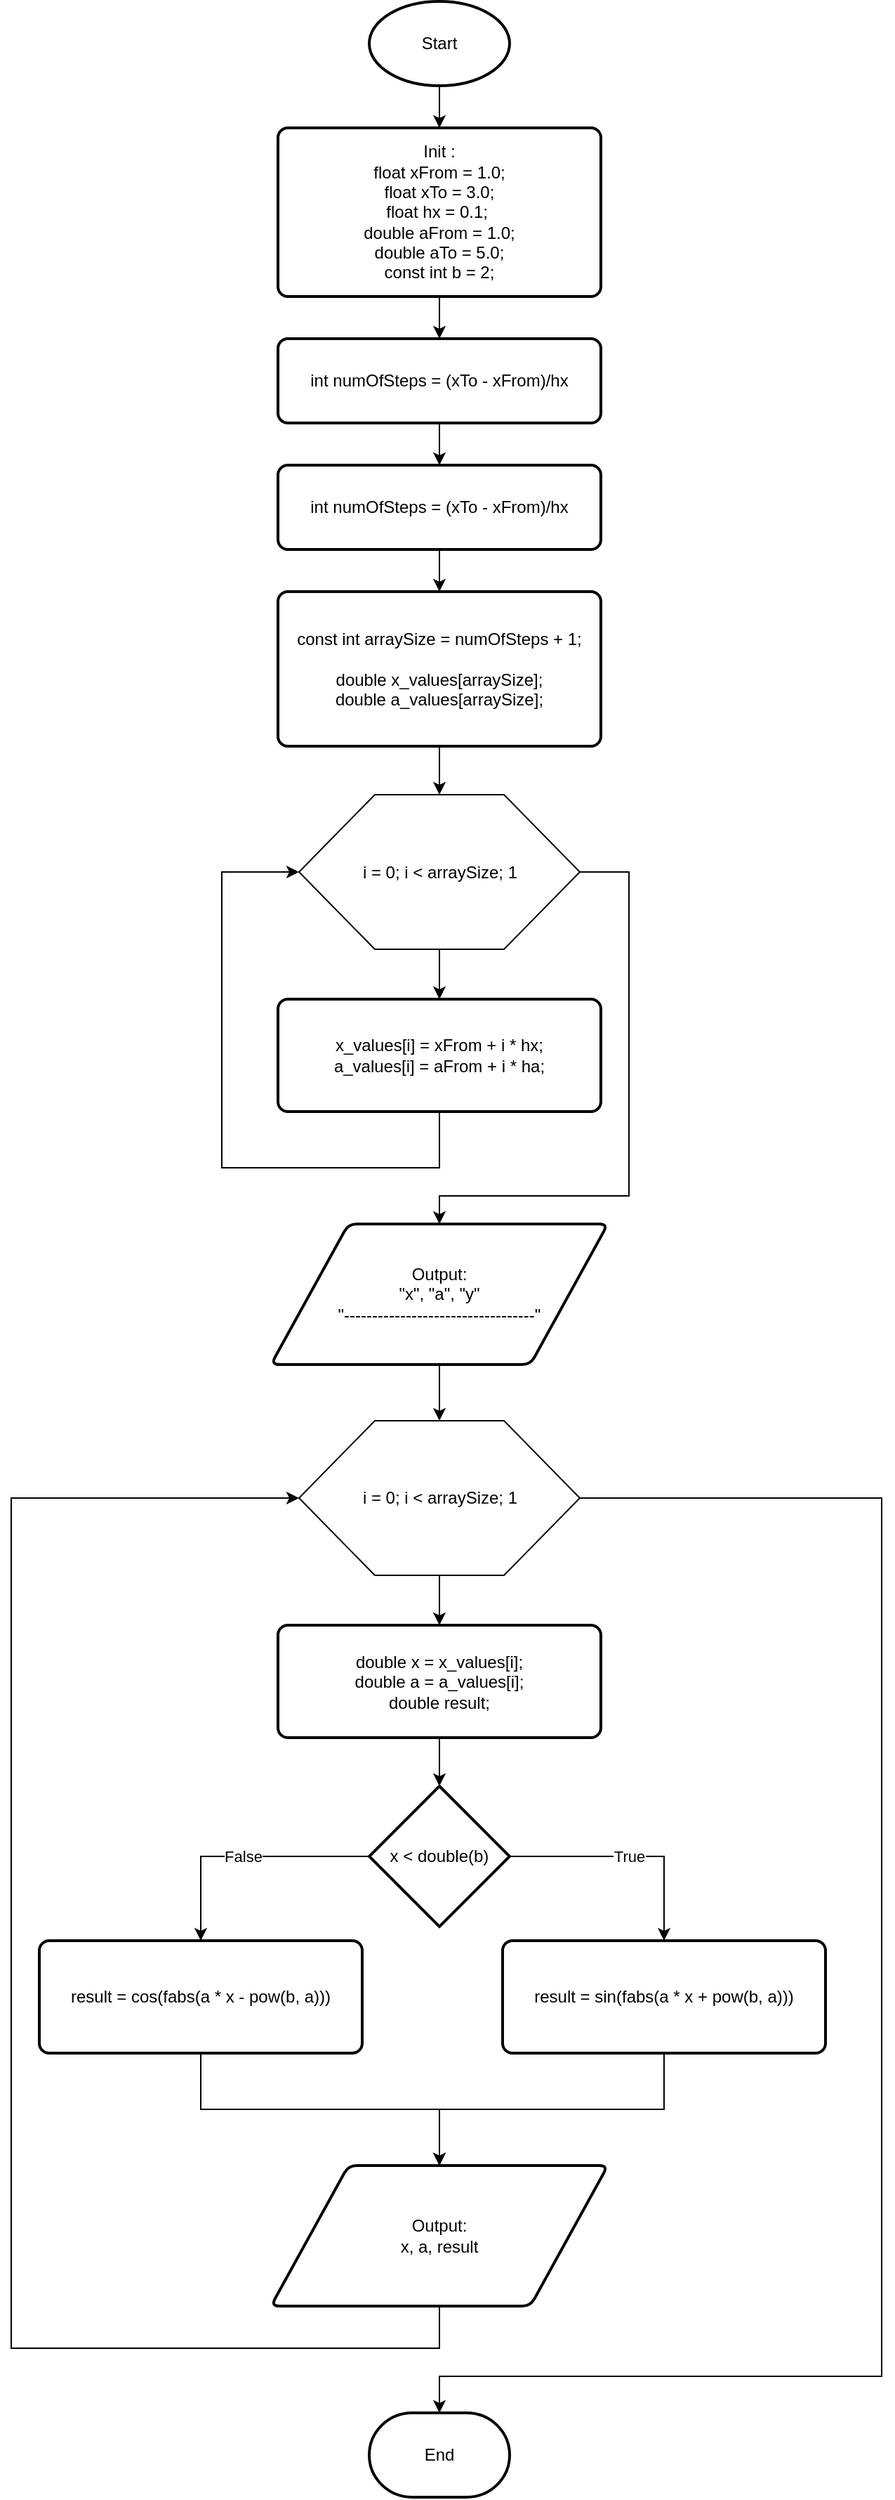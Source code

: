 <mxfile version="22.1.2" type="device">
  <diagram id="C5RBs43oDa-KdzZeNtuy" name="Page-1">
    <mxGraphModel dx="2716" dy="1740" grid="1" gridSize="10" guides="1" tooltips="1" connect="1" arrows="1" fold="1" page="1" pageScale="1" pageWidth="827" pageHeight="1169" math="0" shadow="0">
      <root>
        <mxCell id="WIyWlLk6GJQsqaUBKTNV-0" />
        <mxCell id="WIyWlLk6GJQsqaUBKTNV-1" parent="WIyWlLk6GJQsqaUBKTNV-0" />
        <mxCell id="H4GcMONbu6YaaHInTbg2-1" style="edgeStyle=orthogonalEdgeStyle;rounded=0;orthogonalLoop=1;jettySize=auto;html=1;exitX=0.5;exitY=1;exitDx=0;exitDy=0;exitPerimeter=0;entryX=0.5;entryY=0;entryDx=0;entryDy=0;" edge="1" parent="WIyWlLk6GJQsqaUBKTNV-1" source="H4GcMONbu6YaaHInTbg2-2" target="H4GcMONbu6YaaHInTbg2-4">
          <mxGeometry relative="1" as="geometry" />
        </mxCell>
        <mxCell id="H4GcMONbu6YaaHInTbg2-2" value="Start" style="strokeWidth=2;html=1;shape=mxgraph.flowchart.start_1;whiteSpace=wrap;" vertex="1" parent="WIyWlLk6GJQsqaUBKTNV-1">
          <mxGeometry x="310" y="20" width="100" height="60" as="geometry" />
        </mxCell>
        <mxCell id="H4GcMONbu6YaaHInTbg2-23" value="" style="edgeStyle=orthogonalEdgeStyle;rounded=0;orthogonalLoop=1;jettySize=auto;html=1;" edge="1" parent="WIyWlLk6GJQsqaUBKTNV-1" source="H4GcMONbu6YaaHInTbg2-4" target="H4GcMONbu6YaaHInTbg2-22">
          <mxGeometry relative="1" as="geometry" />
        </mxCell>
        <mxCell id="H4GcMONbu6YaaHInTbg2-4" value="&lt;div&gt;Init :&lt;br&gt;&lt;/div&gt;&lt;div&gt;float xFrom = 1.0;&lt;/div&gt;&lt;div&gt;float xTo = 3.0;&lt;/div&gt;&lt;div&gt;float hx = 0.1;&amp;nbsp;&lt;br&gt;&lt;div&gt;double aFrom = 1.0;&lt;/div&gt;&lt;div&gt;double aTo = 5.0;&lt;br&gt;const int b = 2;&lt;br&gt;&lt;/div&gt;&lt;/div&gt;" style="rounded=1;whiteSpace=wrap;html=1;absoluteArcSize=1;arcSize=14;strokeWidth=2;" vertex="1" parent="WIyWlLk6GJQsqaUBKTNV-1">
          <mxGeometry x="245" y="110" width="230" height="120" as="geometry" />
        </mxCell>
        <mxCell id="H4GcMONbu6YaaHInTbg2-27" value="" style="edgeStyle=orthogonalEdgeStyle;rounded=0;orthogonalLoop=1;jettySize=auto;html=1;" edge="1" parent="WIyWlLk6GJQsqaUBKTNV-1" source="H4GcMONbu6YaaHInTbg2-22" target="H4GcMONbu6YaaHInTbg2-26">
          <mxGeometry relative="1" as="geometry" />
        </mxCell>
        <mxCell id="H4GcMONbu6YaaHInTbg2-22" value="int numOfSteps = (xTo - xFrom)/hx" style="rounded=1;whiteSpace=wrap;html=1;absoluteArcSize=1;arcSize=14;strokeWidth=2;" vertex="1" parent="WIyWlLk6GJQsqaUBKTNV-1">
          <mxGeometry x="245" y="260" width="230" height="60" as="geometry" />
        </mxCell>
        <mxCell id="H4GcMONbu6YaaHInTbg2-29" value="" style="edgeStyle=orthogonalEdgeStyle;rounded=0;orthogonalLoop=1;jettySize=auto;html=1;" edge="1" parent="WIyWlLk6GJQsqaUBKTNV-1" source="H4GcMONbu6YaaHInTbg2-26" target="H4GcMONbu6YaaHInTbg2-28">
          <mxGeometry relative="1" as="geometry" />
        </mxCell>
        <mxCell id="H4GcMONbu6YaaHInTbg2-26" value="int numOfSteps = (xTo - xFrom)/hx" style="rounded=1;whiteSpace=wrap;html=1;absoluteArcSize=1;arcSize=14;strokeWidth=2;" vertex="1" parent="WIyWlLk6GJQsqaUBKTNV-1">
          <mxGeometry x="245" y="350" width="230" height="60" as="geometry" />
        </mxCell>
        <mxCell id="H4GcMONbu6YaaHInTbg2-31" style="edgeStyle=orthogonalEdgeStyle;rounded=0;orthogonalLoop=1;jettySize=auto;html=1;exitX=0.5;exitY=1;exitDx=0;exitDy=0;entryX=0.5;entryY=0;entryDx=0;entryDy=0;" edge="1" parent="WIyWlLk6GJQsqaUBKTNV-1" source="H4GcMONbu6YaaHInTbg2-28" target="H4GcMONbu6YaaHInTbg2-30">
          <mxGeometry relative="1" as="geometry" />
        </mxCell>
        <mxCell id="H4GcMONbu6YaaHInTbg2-28" value="&lt;div&gt;const int arraySize = numOfSteps + 1;&lt;/div&gt;&lt;div&gt;&lt;br&gt;&lt;/div&gt;&lt;div&gt;double x_values[arraySize];&lt;/div&gt;&lt;div&gt;double a_values[arraySize];&lt;/div&gt;" style="rounded=1;whiteSpace=wrap;html=1;absoluteArcSize=1;arcSize=14;strokeWidth=2;" vertex="1" parent="WIyWlLk6GJQsqaUBKTNV-1">
          <mxGeometry x="245" y="440" width="230" height="110" as="geometry" />
        </mxCell>
        <mxCell id="H4GcMONbu6YaaHInTbg2-34" style="edgeStyle=orthogonalEdgeStyle;rounded=0;orthogonalLoop=1;jettySize=auto;html=1;exitX=0.5;exitY=1;exitDx=0;exitDy=0;entryX=0.5;entryY=0;entryDx=0;entryDy=0;" edge="1" parent="WIyWlLk6GJQsqaUBKTNV-1" source="H4GcMONbu6YaaHInTbg2-30" target="H4GcMONbu6YaaHInTbg2-33">
          <mxGeometry relative="1" as="geometry" />
        </mxCell>
        <mxCell id="H4GcMONbu6YaaHInTbg2-37" style="edgeStyle=orthogonalEdgeStyle;rounded=0;orthogonalLoop=1;jettySize=auto;html=1;exitX=1;exitY=0.5;exitDx=0;exitDy=0;entryX=0.5;entryY=0;entryDx=0;entryDy=0;" edge="1" parent="WIyWlLk6GJQsqaUBKTNV-1" source="H4GcMONbu6YaaHInTbg2-30" target="H4GcMONbu6YaaHInTbg2-36">
          <mxGeometry relative="1" as="geometry">
            <Array as="points">
              <mxPoint x="495" y="640" />
              <mxPoint x="495" y="870" />
              <mxPoint x="360" y="870" />
            </Array>
          </mxGeometry>
        </mxCell>
        <mxCell id="H4GcMONbu6YaaHInTbg2-30" value="i = 0; i &amp;lt; arraySize; 1" style="verticalLabelPosition=middle;verticalAlign=middle;html=1;shape=hexagon;perimeter=hexagonPerimeter2;arcSize=6;size=0.27;labelPosition=center;align=center;" vertex="1" parent="WIyWlLk6GJQsqaUBKTNV-1">
          <mxGeometry x="260" y="584.5" width="200" height="110" as="geometry" />
        </mxCell>
        <mxCell id="H4GcMONbu6YaaHInTbg2-35" style="edgeStyle=orthogonalEdgeStyle;rounded=0;orthogonalLoop=1;jettySize=auto;html=1;entryX=0;entryY=0.5;entryDx=0;entryDy=0;" edge="1" parent="WIyWlLk6GJQsqaUBKTNV-1" source="H4GcMONbu6YaaHInTbg2-33" target="H4GcMONbu6YaaHInTbg2-30">
          <mxGeometry relative="1" as="geometry">
            <Array as="points">
              <mxPoint x="360" y="850" />
              <mxPoint x="205" y="850" />
              <mxPoint x="205" y="640" />
            </Array>
          </mxGeometry>
        </mxCell>
        <mxCell id="H4GcMONbu6YaaHInTbg2-33" value="&lt;div&gt;x_values[i] = xFrom + i * hx;&lt;/div&gt;&lt;div&gt;a_values[i] = aFrom + i * ha;&lt;/div&gt;" style="rounded=1;whiteSpace=wrap;html=1;absoluteArcSize=1;arcSize=14;strokeWidth=2;" vertex="1" parent="WIyWlLk6GJQsqaUBKTNV-1">
          <mxGeometry x="245" y="730" width="230" height="80" as="geometry" />
        </mxCell>
        <mxCell id="H4GcMONbu6YaaHInTbg2-41" style="edgeStyle=orthogonalEdgeStyle;rounded=0;orthogonalLoop=1;jettySize=auto;html=1;exitX=0.5;exitY=1;exitDx=0;exitDy=0;entryX=0.5;entryY=0;entryDx=0;entryDy=0;" edge="1" parent="WIyWlLk6GJQsqaUBKTNV-1" source="H4GcMONbu6YaaHInTbg2-36" target="H4GcMONbu6YaaHInTbg2-39">
          <mxGeometry relative="1" as="geometry" />
        </mxCell>
        <mxCell id="H4GcMONbu6YaaHInTbg2-36" value="Output:&lt;br&gt;&quot;x&quot;, &quot;a&quot;, &quot;y&quot;&lt;br&gt;&quot;----------------------------------&quot;" style="shape=parallelogram;html=1;strokeWidth=2;perimeter=parallelogramPerimeter;whiteSpace=wrap;rounded=1;arcSize=12;size=0.23;" vertex="1" parent="WIyWlLk6GJQsqaUBKTNV-1">
          <mxGeometry x="240" y="890" width="240" height="100" as="geometry" />
        </mxCell>
        <mxCell id="H4GcMONbu6YaaHInTbg2-38" style="edgeStyle=orthogonalEdgeStyle;rounded=0;orthogonalLoop=1;jettySize=auto;html=1;exitX=0.5;exitY=1;exitDx=0;exitDy=0;entryX=0.5;entryY=0;entryDx=0;entryDy=0;" edge="1" parent="WIyWlLk6GJQsqaUBKTNV-1" source="H4GcMONbu6YaaHInTbg2-39" target="H4GcMONbu6YaaHInTbg2-40">
          <mxGeometry relative="1" as="geometry" />
        </mxCell>
        <mxCell id="H4GcMONbu6YaaHInTbg2-39" value="i = 0; i &amp;lt; arraySize; 1" style="verticalLabelPosition=middle;verticalAlign=middle;html=1;shape=hexagon;perimeter=hexagonPerimeter2;arcSize=6;size=0.27;labelPosition=center;align=center;" vertex="1" parent="WIyWlLk6GJQsqaUBKTNV-1">
          <mxGeometry x="260" y="1030" width="200" height="110" as="geometry" />
        </mxCell>
        <mxCell id="H4GcMONbu6YaaHInTbg2-40" value="&lt;div&gt;double x = x_values[i];&lt;/div&gt;&lt;div&gt;double a = a_values[i];&lt;/div&gt;&lt;div&gt;double result;&lt;/div&gt;" style="rounded=1;whiteSpace=wrap;html=1;absoluteArcSize=1;arcSize=14;strokeWidth=2;" vertex="1" parent="WIyWlLk6GJQsqaUBKTNV-1">
          <mxGeometry x="245" y="1175.5" width="230" height="80" as="geometry" />
        </mxCell>
        <mxCell id="H4GcMONbu6YaaHInTbg2-46" value="False" style="edgeStyle=orthogonalEdgeStyle;rounded=0;orthogonalLoop=1;jettySize=auto;html=1;exitX=0;exitY=0.5;exitDx=0;exitDy=0;exitPerimeter=0;entryX=0.5;entryY=0;entryDx=0;entryDy=0;" edge="1" parent="WIyWlLk6GJQsqaUBKTNV-1" source="H4GcMONbu6YaaHInTbg2-42" target="H4GcMONbu6YaaHInTbg2-45">
          <mxGeometry relative="1" as="geometry" />
        </mxCell>
        <mxCell id="H4GcMONbu6YaaHInTbg2-48" value="True" style="edgeStyle=orthogonalEdgeStyle;rounded=0;orthogonalLoop=1;jettySize=auto;html=1;exitX=1;exitY=0.5;exitDx=0;exitDy=0;exitPerimeter=0;entryX=0.5;entryY=0;entryDx=0;entryDy=0;" edge="1" parent="WIyWlLk6GJQsqaUBKTNV-1" source="H4GcMONbu6YaaHInTbg2-42" target="H4GcMONbu6YaaHInTbg2-44">
          <mxGeometry relative="1" as="geometry" />
        </mxCell>
        <mxCell id="H4GcMONbu6YaaHInTbg2-42" value="x &amp;lt; double(b)" style="strokeWidth=2;html=1;shape=mxgraph.flowchart.decision;whiteSpace=wrap;" vertex="1" parent="WIyWlLk6GJQsqaUBKTNV-1">
          <mxGeometry x="310" y="1290" width="100" height="100" as="geometry" />
        </mxCell>
        <mxCell id="H4GcMONbu6YaaHInTbg2-43" style="edgeStyle=orthogonalEdgeStyle;rounded=0;orthogonalLoop=1;jettySize=auto;html=1;exitX=0.5;exitY=1;exitDx=0;exitDy=0;entryX=0.5;entryY=0;entryDx=0;entryDy=0;entryPerimeter=0;" edge="1" parent="WIyWlLk6GJQsqaUBKTNV-1" source="H4GcMONbu6YaaHInTbg2-40" target="H4GcMONbu6YaaHInTbg2-42">
          <mxGeometry relative="1" as="geometry" />
        </mxCell>
        <mxCell id="H4GcMONbu6YaaHInTbg2-51" style="edgeStyle=orthogonalEdgeStyle;rounded=0;orthogonalLoop=1;jettySize=auto;html=1;exitX=0.5;exitY=1;exitDx=0;exitDy=0;entryX=0.5;entryY=0;entryDx=0;entryDy=0;" edge="1" parent="WIyWlLk6GJQsqaUBKTNV-1" source="H4GcMONbu6YaaHInTbg2-44" target="H4GcMONbu6YaaHInTbg2-49">
          <mxGeometry relative="1" as="geometry" />
        </mxCell>
        <mxCell id="H4GcMONbu6YaaHInTbg2-44" value="result = sin(fabs(a * x + pow(b, a)))" style="rounded=1;whiteSpace=wrap;html=1;absoluteArcSize=1;arcSize=14;strokeWidth=2;" vertex="1" parent="WIyWlLk6GJQsqaUBKTNV-1">
          <mxGeometry x="405" y="1400" width="230" height="80" as="geometry" />
        </mxCell>
        <mxCell id="H4GcMONbu6YaaHInTbg2-50" style="edgeStyle=orthogonalEdgeStyle;rounded=0;orthogonalLoop=1;jettySize=auto;html=1;exitX=0.5;exitY=1;exitDx=0;exitDy=0;entryX=0.5;entryY=0;entryDx=0;entryDy=0;" edge="1" parent="WIyWlLk6GJQsqaUBKTNV-1" source="H4GcMONbu6YaaHInTbg2-45" target="H4GcMONbu6YaaHInTbg2-49">
          <mxGeometry relative="1" as="geometry" />
        </mxCell>
        <mxCell id="H4GcMONbu6YaaHInTbg2-45" value="result = cos(fabs(a * x - pow(b, a)))" style="rounded=1;whiteSpace=wrap;html=1;absoluteArcSize=1;arcSize=14;strokeWidth=2;" vertex="1" parent="WIyWlLk6GJQsqaUBKTNV-1">
          <mxGeometry x="75" y="1400" width="230" height="80" as="geometry" />
        </mxCell>
        <mxCell id="H4GcMONbu6YaaHInTbg2-52" style="edgeStyle=orthogonalEdgeStyle;rounded=0;orthogonalLoop=1;jettySize=auto;html=1;entryX=0;entryY=0.5;entryDx=0;entryDy=0;" edge="1" parent="WIyWlLk6GJQsqaUBKTNV-1" source="H4GcMONbu6YaaHInTbg2-49" target="H4GcMONbu6YaaHInTbg2-39">
          <mxGeometry relative="1" as="geometry">
            <Array as="points">
              <mxPoint x="360" y="1690" />
              <mxPoint x="55" y="1690" />
              <mxPoint x="55" y="1085" />
            </Array>
          </mxGeometry>
        </mxCell>
        <mxCell id="H4GcMONbu6YaaHInTbg2-49" value="Output:&lt;br&gt;x, a, result" style="shape=parallelogram;html=1;strokeWidth=2;perimeter=parallelogramPerimeter;whiteSpace=wrap;rounded=1;arcSize=12;size=0.23;" vertex="1" parent="WIyWlLk6GJQsqaUBKTNV-1">
          <mxGeometry x="240" y="1560" width="240" height="100" as="geometry" />
        </mxCell>
        <mxCell id="H4GcMONbu6YaaHInTbg2-54" value="End" style="strokeWidth=2;html=1;shape=mxgraph.flowchart.terminator;whiteSpace=wrap;" vertex="1" parent="WIyWlLk6GJQsqaUBKTNV-1">
          <mxGeometry x="310" y="1736" width="100" height="60" as="geometry" />
        </mxCell>
        <mxCell id="H4GcMONbu6YaaHInTbg2-55" style="edgeStyle=orthogonalEdgeStyle;rounded=0;orthogonalLoop=1;jettySize=auto;html=1;exitX=1;exitY=0.5;exitDx=0;exitDy=0;entryX=0.5;entryY=0;entryDx=0;entryDy=0;entryPerimeter=0;" edge="1" parent="WIyWlLk6GJQsqaUBKTNV-1" source="H4GcMONbu6YaaHInTbg2-39" target="H4GcMONbu6YaaHInTbg2-54">
          <mxGeometry relative="1" as="geometry">
            <Array as="points">
              <mxPoint x="675" y="1085" />
              <mxPoint x="675" y="1710" />
              <mxPoint x="360" y="1710" />
            </Array>
          </mxGeometry>
        </mxCell>
      </root>
    </mxGraphModel>
  </diagram>
</mxfile>

